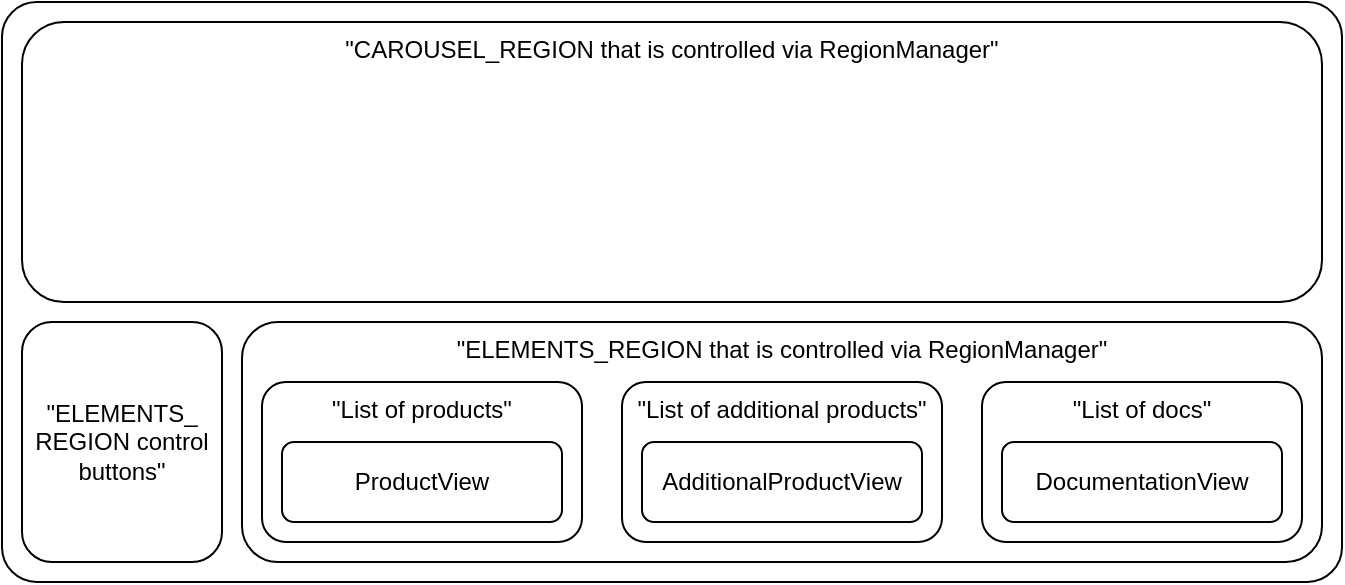 <mxfile version="22.1.11" type="github">
  <diagram name="Страница — 1" id="71236_rjl9xkLxXNMGo-">
    <mxGraphModel dx="1109" dy="639" grid="1" gridSize="10" guides="1" tooltips="1" connect="1" arrows="1" fold="1" page="1" pageScale="1" pageWidth="5000" pageHeight="5000" math="0" shadow="0">
      <root>
        <mxCell id="0" />
        <mxCell id="1" parent="0" />
        <mxCell id="Ds0M7onVDxwUf57aXnbW-8" value="" style="rounded=1;whiteSpace=wrap;html=1;arcSize=6;" vertex="1" parent="1">
          <mxGeometry x="40" y="200" width="670" height="290" as="geometry" />
        </mxCell>
        <mxCell id="Ds0M7onVDxwUf57aXnbW-7" value="&quot;ELEMENTS_REGION that is controlled via RegionManager&quot;" style="rounded=1;whiteSpace=wrap;html=1;verticalAlign=top;" vertex="1" parent="1">
          <mxGeometry x="160" y="360" width="540" height="120" as="geometry" />
        </mxCell>
        <mxCell id="Ds0M7onVDxwUf57aXnbW-2" value="&quot;List of products&quot;" style="rounded=1;whiteSpace=wrap;html=1;verticalAlign=top;" vertex="1" parent="1">
          <mxGeometry x="170" y="390" width="160" height="80" as="geometry" />
        </mxCell>
        <mxCell id="Ds0M7onVDxwUf57aXnbW-1" value="ProductView" style="rounded=1;whiteSpace=wrap;html=1;" vertex="1" parent="1">
          <mxGeometry x="180" y="420" width="140" height="40" as="geometry" />
        </mxCell>
        <mxCell id="Ds0M7onVDxwUf57aXnbW-3" value="&quot;List of additional products&quot;" style="rounded=1;whiteSpace=wrap;html=1;verticalAlign=top;" vertex="1" parent="1">
          <mxGeometry x="350" y="390" width="160" height="80" as="geometry" />
        </mxCell>
        <mxCell id="Ds0M7onVDxwUf57aXnbW-4" value="AdditionalProductView" style="rounded=1;whiteSpace=wrap;html=1;" vertex="1" parent="1">
          <mxGeometry x="360" y="420" width="140" height="40" as="geometry" />
        </mxCell>
        <mxCell id="Ds0M7onVDxwUf57aXnbW-5" value="&quot;List of docs&quot;" style="rounded=1;whiteSpace=wrap;html=1;verticalAlign=top;" vertex="1" parent="1">
          <mxGeometry x="530" y="390" width="160" height="80" as="geometry" />
        </mxCell>
        <mxCell id="Ds0M7onVDxwUf57aXnbW-6" value="DocumentationView" style="rounded=1;whiteSpace=wrap;html=1;" vertex="1" parent="1">
          <mxGeometry x="540" y="420" width="140" height="40" as="geometry" />
        </mxCell>
        <mxCell id="Ds0M7onVDxwUf57aXnbW-9" value="&quot;CAROUSEL_REGION that is controlled via RegionManager&quot;" style="rounded=1;whiteSpace=wrap;html=1;verticalAlign=top;" vertex="1" parent="1">
          <mxGeometry x="50" y="210" width="650" height="140" as="geometry" />
        </mxCell>
        <mxCell id="Ds0M7onVDxwUf57aXnbW-11" value="&quot;ELEMENTS_&lt;br&gt;REGION control buttons&quot;" style="rounded=1;whiteSpace=wrap;html=1;verticalAlign=middle;" vertex="1" parent="1">
          <mxGeometry x="50" y="360" width="100" height="120" as="geometry" />
        </mxCell>
      </root>
    </mxGraphModel>
  </diagram>
</mxfile>
